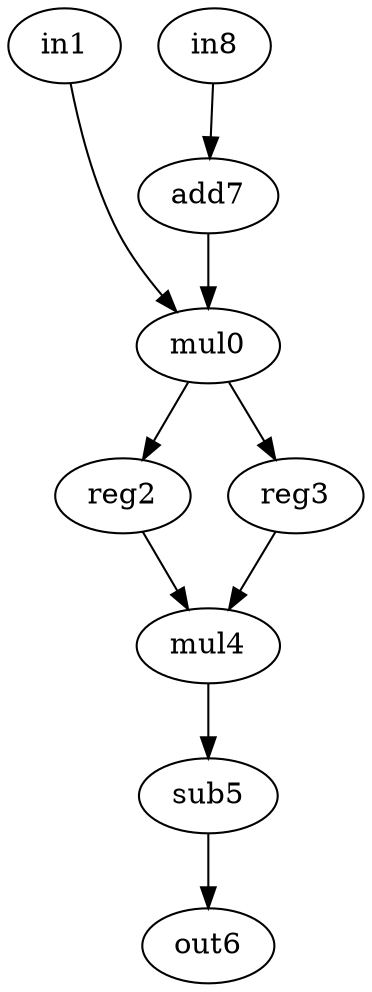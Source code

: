 digraph g {
0 [label = mul0;op = mul;]
1 [label = in1;op = in;]
2 [label = reg2;op = reg;]
3 [label = reg3;op = reg;]
4 [label = mul4;op = mul;]
5 [label = sub5;op = subi;value = 1;]
6 [label = out6;op = out;]
7 [label = add7;op = addi;value = 2;]
8 [label = in8;op = in;]
0 -> 2 [port=0; weight=0;]
0 -> 3 [port=0; weight=0;]
1 -> 0 [port=0; weight=0;]
2 -> 4 [port=0; weight=0;]
3 -> 4 [port=1; weight=0;]
4 -> 5 [port=0; weight=0;]
5 -> 6 [port=0; weight=0;]
7 -> 0 [port=1; weight=1;]
8 -> 7 [port=0; weight=0;]
}
